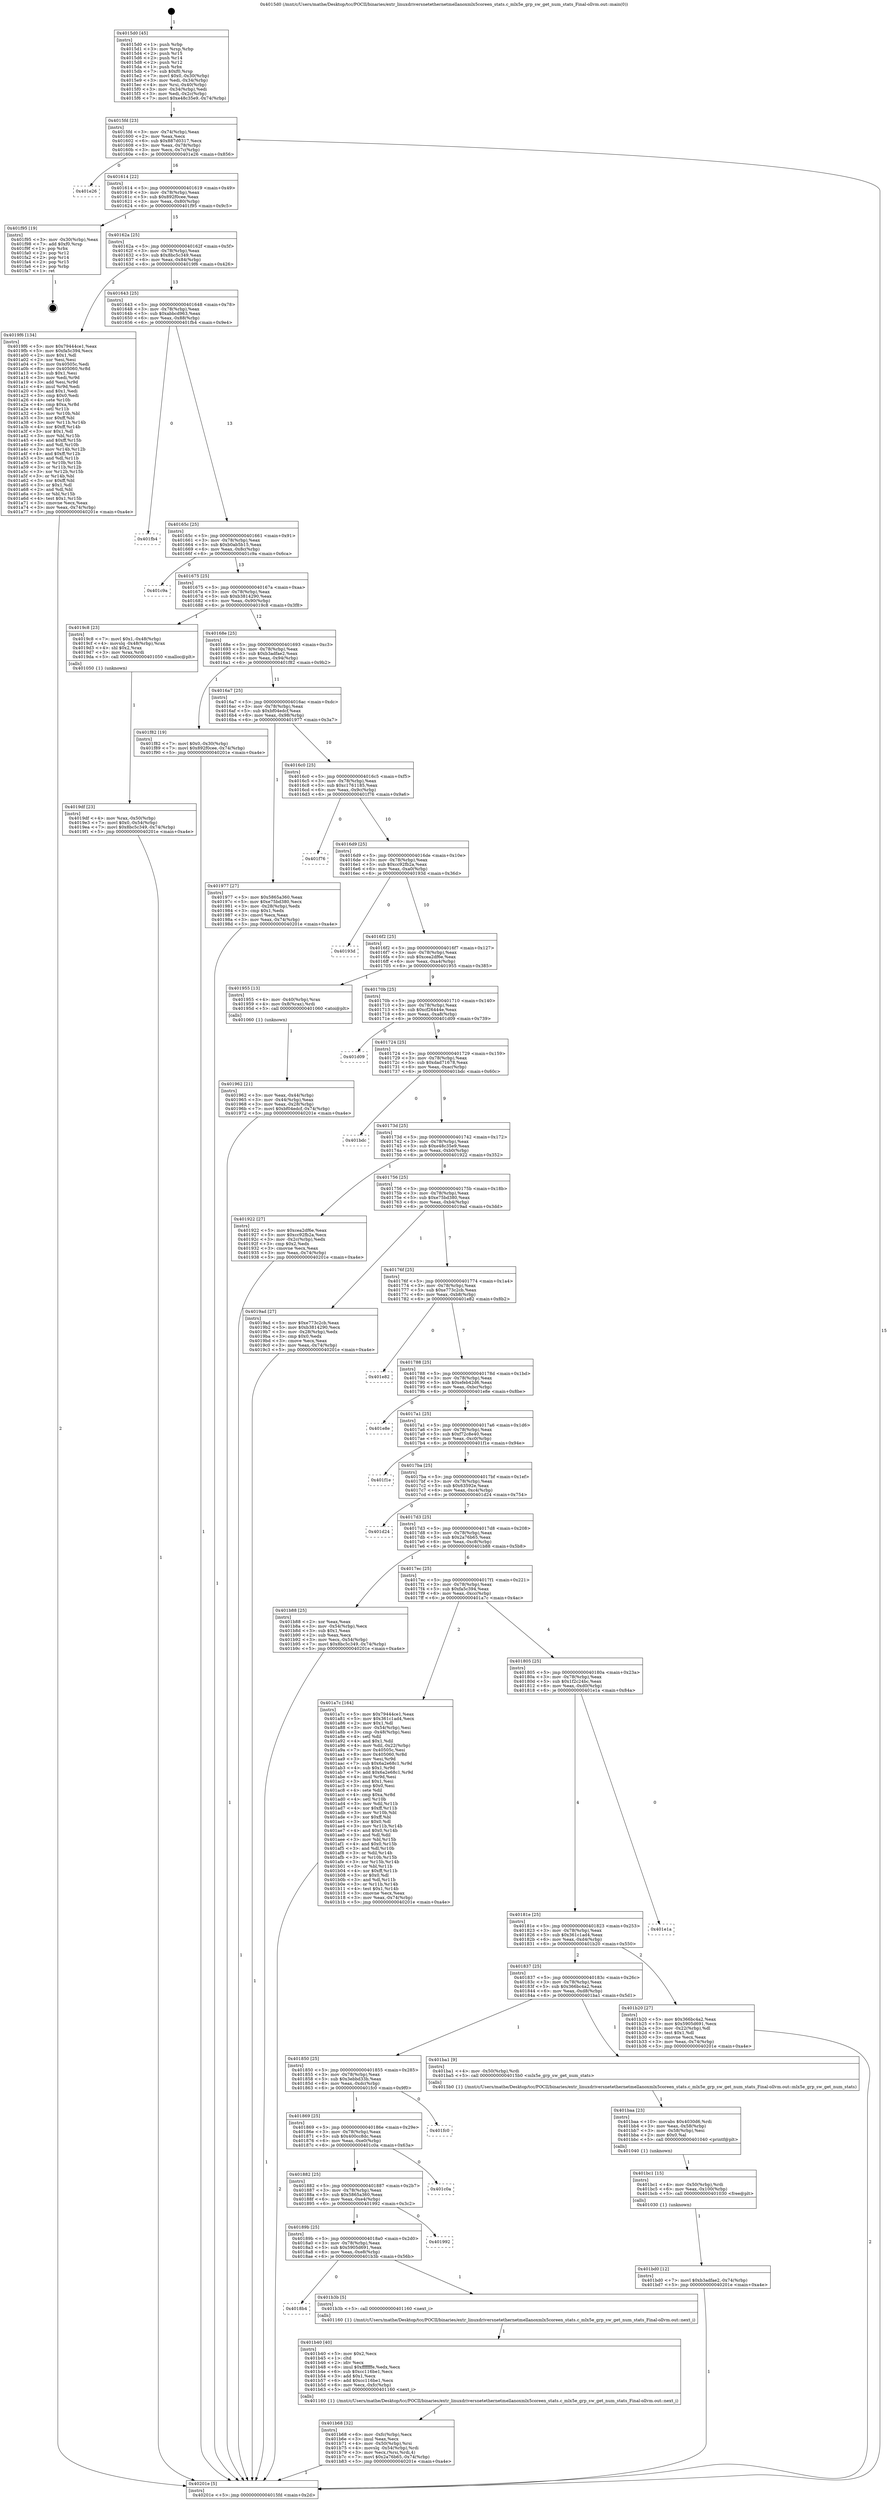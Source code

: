 digraph "0x4015d0" {
  label = "0x4015d0 (/mnt/c/Users/mathe/Desktop/tcc/POCII/binaries/extr_linuxdriversnetethernetmellanoxmlx5coreen_stats.c_mlx5e_grp_sw_get_num_stats_Final-ollvm.out::main(0))"
  labelloc = "t"
  node[shape=record]

  Entry [label="",width=0.3,height=0.3,shape=circle,fillcolor=black,style=filled]
  "0x4015fd" [label="{
     0x4015fd [23]\l
     | [instrs]\l
     &nbsp;&nbsp;0x4015fd \<+3\>: mov -0x74(%rbp),%eax\l
     &nbsp;&nbsp;0x401600 \<+2\>: mov %eax,%ecx\l
     &nbsp;&nbsp;0x401602 \<+6\>: sub $0x887d0317,%ecx\l
     &nbsp;&nbsp;0x401608 \<+3\>: mov %eax,-0x78(%rbp)\l
     &nbsp;&nbsp;0x40160b \<+3\>: mov %ecx,-0x7c(%rbp)\l
     &nbsp;&nbsp;0x40160e \<+6\>: je 0000000000401e26 \<main+0x856\>\l
  }"]
  "0x401e26" [label="{
     0x401e26\l
  }", style=dashed]
  "0x401614" [label="{
     0x401614 [22]\l
     | [instrs]\l
     &nbsp;&nbsp;0x401614 \<+5\>: jmp 0000000000401619 \<main+0x49\>\l
     &nbsp;&nbsp;0x401619 \<+3\>: mov -0x78(%rbp),%eax\l
     &nbsp;&nbsp;0x40161c \<+5\>: sub $0x892f0cee,%eax\l
     &nbsp;&nbsp;0x401621 \<+3\>: mov %eax,-0x80(%rbp)\l
     &nbsp;&nbsp;0x401624 \<+6\>: je 0000000000401f95 \<main+0x9c5\>\l
  }"]
  Exit [label="",width=0.3,height=0.3,shape=circle,fillcolor=black,style=filled,peripheries=2]
  "0x401f95" [label="{
     0x401f95 [19]\l
     | [instrs]\l
     &nbsp;&nbsp;0x401f95 \<+3\>: mov -0x30(%rbp),%eax\l
     &nbsp;&nbsp;0x401f98 \<+7\>: add $0xf0,%rsp\l
     &nbsp;&nbsp;0x401f9f \<+1\>: pop %rbx\l
     &nbsp;&nbsp;0x401fa0 \<+2\>: pop %r12\l
     &nbsp;&nbsp;0x401fa2 \<+2\>: pop %r14\l
     &nbsp;&nbsp;0x401fa4 \<+2\>: pop %r15\l
     &nbsp;&nbsp;0x401fa6 \<+1\>: pop %rbp\l
     &nbsp;&nbsp;0x401fa7 \<+1\>: ret\l
  }"]
  "0x40162a" [label="{
     0x40162a [25]\l
     | [instrs]\l
     &nbsp;&nbsp;0x40162a \<+5\>: jmp 000000000040162f \<main+0x5f\>\l
     &nbsp;&nbsp;0x40162f \<+3\>: mov -0x78(%rbp),%eax\l
     &nbsp;&nbsp;0x401632 \<+5\>: sub $0x8bc5c349,%eax\l
     &nbsp;&nbsp;0x401637 \<+6\>: mov %eax,-0x84(%rbp)\l
     &nbsp;&nbsp;0x40163d \<+6\>: je 00000000004019f6 \<main+0x426\>\l
  }"]
  "0x401bd0" [label="{
     0x401bd0 [12]\l
     | [instrs]\l
     &nbsp;&nbsp;0x401bd0 \<+7\>: movl $0xb3adfae2,-0x74(%rbp)\l
     &nbsp;&nbsp;0x401bd7 \<+5\>: jmp 000000000040201e \<main+0xa4e\>\l
  }"]
  "0x4019f6" [label="{
     0x4019f6 [134]\l
     | [instrs]\l
     &nbsp;&nbsp;0x4019f6 \<+5\>: mov $0x79444ce1,%eax\l
     &nbsp;&nbsp;0x4019fb \<+5\>: mov $0xfa5c394,%ecx\l
     &nbsp;&nbsp;0x401a00 \<+2\>: mov $0x1,%dl\l
     &nbsp;&nbsp;0x401a02 \<+2\>: xor %esi,%esi\l
     &nbsp;&nbsp;0x401a04 \<+7\>: mov 0x40505c,%edi\l
     &nbsp;&nbsp;0x401a0b \<+8\>: mov 0x405060,%r8d\l
     &nbsp;&nbsp;0x401a13 \<+3\>: sub $0x1,%esi\l
     &nbsp;&nbsp;0x401a16 \<+3\>: mov %edi,%r9d\l
     &nbsp;&nbsp;0x401a19 \<+3\>: add %esi,%r9d\l
     &nbsp;&nbsp;0x401a1c \<+4\>: imul %r9d,%edi\l
     &nbsp;&nbsp;0x401a20 \<+3\>: and $0x1,%edi\l
     &nbsp;&nbsp;0x401a23 \<+3\>: cmp $0x0,%edi\l
     &nbsp;&nbsp;0x401a26 \<+4\>: sete %r10b\l
     &nbsp;&nbsp;0x401a2a \<+4\>: cmp $0xa,%r8d\l
     &nbsp;&nbsp;0x401a2e \<+4\>: setl %r11b\l
     &nbsp;&nbsp;0x401a32 \<+3\>: mov %r10b,%bl\l
     &nbsp;&nbsp;0x401a35 \<+3\>: xor $0xff,%bl\l
     &nbsp;&nbsp;0x401a38 \<+3\>: mov %r11b,%r14b\l
     &nbsp;&nbsp;0x401a3b \<+4\>: xor $0xff,%r14b\l
     &nbsp;&nbsp;0x401a3f \<+3\>: xor $0x1,%dl\l
     &nbsp;&nbsp;0x401a42 \<+3\>: mov %bl,%r15b\l
     &nbsp;&nbsp;0x401a45 \<+4\>: and $0xff,%r15b\l
     &nbsp;&nbsp;0x401a49 \<+3\>: and %dl,%r10b\l
     &nbsp;&nbsp;0x401a4c \<+3\>: mov %r14b,%r12b\l
     &nbsp;&nbsp;0x401a4f \<+4\>: and $0xff,%r12b\l
     &nbsp;&nbsp;0x401a53 \<+3\>: and %dl,%r11b\l
     &nbsp;&nbsp;0x401a56 \<+3\>: or %r10b,%r15b\l
     &nbsp;&nbsp;0x401a59 \<+3\>: or %r11b,%r12b\l
     &nbsp;&nbsp;0x401a5c \<+3\>: xor %r12b,%r15b\l
     &nbsp;&nbsp;0x401a5f \<+3\>: or %r14b,%bl\l
     &nbsp;&nbsp;0x401a62 \<+3\>: xor $0xff,%bl\l
     &nbsp;&nbsp;0x401a65 \<+3\>: or $0x1,%dl\l
     &nbsp;&nbsp;0x401a68 \<+2\>: and %dl,%bl\l
     &nbsp;&nbsp;0x401a6a \<+3\>: or %bl,%r15b\l
     &nbsp;&nbsp;0x401a6d \<+4\>: test $0x1,%r15b\l
     &nbsp;&nbsp;0x401a71 \<+3\>: cmovne %ecx,%eax\l
     &nbsp;&nbsp;0x401a74 \<+3\>: mov %eax,-0x74(%rbp)\l
     &nbsp;&nbsp;0x401a77 \<+5\>: jmp 000000000040201e \<main+0xa4e\>\l
  }"]
  "0x401643" [label="{
     0x401643 [25]\l
     | [instrs]\l
     &nbsp;&nbsp;0x401643 \<+5\>: jmp 0000000000401648 \<main+0x78\>\l
     &nbsp;&nbsp;0x401648 \<+3\>: mov -0x78(%rbp),%eax\l
     &nbsp;&nbsp;0x40164b \<+5\>: sub $0xabbcd963,%eax\l
     &nbsp;&nbsp;0x401650 \<+6\>: mov %eax,-0x88(%rbp)\l
     &nbsp;&nbsp;0x401656 \<+6\>: je 0000000000401fb4 \<main+0x9e4\>\l
  }"]
  "0x401bc1" [label="{
     0x401bc1 [15]\l
     | [instrs]\l
     &nbsp;&nbsp;0x401bc1 \<+4\>: mov -0x50(%rbp),%rdi\l
     &nbsp;&nbsp;0x401bc5 \<+6\>: mov %eax,-0x100(%rbp)\l
     &nbsp;&nbsp;0x401bcb \<+5\>: call 0000000000401030 \<free@plt\>\l
     | [calls]\l
     &nbsp;&nbsp;0x401030 \{1\} (unknown)\l
  }"]
  "0x401fb4" [label="{
     0x401fb4\l
  }", style=dashed]
  "0x40165c" [label="{
     0x40165c [25]\l
     | [instrs]\l
     &nbsp;&nbsp;0x40165c \<+5\>: jmp 0000000000401661 \<main+0x91\>\l
     &nbsp;&nbsp;0x401661 \<+3\>: mov -0x78(%rbp),%eax\l
     &nbsp;&nbsp;0x401664 \<+5\>: sub $0xb0ab5b15,%eax\l
     &nbsp;&nbsp;0x401669 \<+6\>: mov %eax,-0x8c(%rbp)\l
     &nbsp;&nbsp;0x40166f \<+6\>: je 0000000000401c9a \<main+0x6ca\>\l
  }"]
  "0x401baa" [label="{
     0x401baa [23]\l
     | [instrs]\l
     &nbsp;&nbsp;0x401baa \<+10\>: movabs $0x4030d6,%rdi\l
     &nbsp;&nbsp;0x401bb4 \<+3\>: mov %eax,-0x58(%rbp)\l
     &nbsp;&nbsp;0x401bb7 \<+3\>: mov -0x58(%rbp),%esi\l
     &nbsp;&nbsp;0x401bba \<+2\>: mov $0x0,%al\l
     &nbsp;&nbsp;0x401bbc \<+5\>: call 0000000000401040 \<printf@plt\>\l
     | [calls]\l
     &nbsp;&nbsp;0x401040 \{1\} (unknown)\l
  }"]
  "0x401c9a" [label="{
     0x401c9a\l
  }", style=dashed]
  "0x401675" [label="{
     0x401675 [25]\l
     | [instrs]\l
     &nbsp;&nbsp;0x401675 \<+5\>: jmp 000000000040167a \<main+0xaa\>\l
     &nbsp;&nbsp;0x40167a \<+3\>: mov -0x78(%rbp),%eax\l
     &nbsp;&nbsp;0x40167d \<+5\>: sub $0xb3814290,%eax\l
     &nbsp;&nbsp;0x401682 \<+6\>: mov %eax,-0x90(%rbp)\l
     &nbsp;&nbsp;0x401688 \<+6\>: je 00000000004019c8 \<main+0x3f8\>\l
  }"]
  "0x401b68" [label="{
     0x401b68 [32]\l
     | [instrs]\l
     &nbsp;&nbsp;0x401b68 \<+6\>: mov -0xfc(%rbp),%ecx\l
     &nbsp;&nbsp;0x401b6e \<+3\>: imul %eax,%ecx\l
     &nbsp;&nbsp;0x401b71 \<+4\>: mov -0x50(%rbp),%rsi\l
     &nbsp;&nbsp;0x401b75 \<+4\>: movslq -0x54(%rbp),%rdi\l
     &nbsp;&nbsp;0x401b79 \<+3\>: mov %ecx,(%rsi,%rdi,4)\l
     &nbsp;&nbsp;0x401b7c \<+7\>: movl $0x2a76b65,-0x74(%rbp)\l
     &nbsp;&nbsp;0x401b83 \<+5\>: jmp 000000000040201e \<main+0xa4e\>\l
  }"]
  "0x4019c8" [label="{
     0x4019c8 [23]\l
     | [instrs]\l
     &nbsp;&nbsp;0x4019c8 \<+7\>: movl $0x1,-0x48(%rbp)\l
     &nbsp;&nbsp;0x4019cf \<+4\>: movslq -0x48(%rbp),%rax\l
     &nbsp;&nbsp;0x4019d3 \<+4\>: shl $0x2,%rax\l
     &nbsp;&nbsp;0x4019d7 \<+3\>: mov %rax,%rdi\l
     &nbsp;&nbsp;0x4019da \<+5\>: call 0000000000401050 \<malloc@plt\>\l
     | [calls]\l
     &nbsp;&nbsp;0x401050 \{1\} (unknown)\l
  }"]
  "0x40168e" [label="{
     0x40168e [25]\l
     | [instrs]\l
     &nbsp;&nbsp;0x40168e \<+5\>: jmp 0000000000401693 \<main+0xc3\>\l
     &nbsp;&nbsp;0x401693 \<+3\>: mov -0x78(%rbp),%eax\l
     &nbsp;&nbsp;0x401696 \<+5\>: sub $0xb3adfae2,%eax\l
     &nbsp;&nbsp;0x40169b \<+6\>: mov %eax,-0x94(%rbp)\l
     &nbsp;&nbsp;0x4016a1 \<+6\>: je 0000000000401f82 \<main+0x9b2\>\l
  }"]
  "0x401b40" [label="{
     0x401b40 [40]\l
     | [instrs]\l
     &nbsp;&nbsp;0x401b40 \<+5\>: mov $0x2,%ecx\l
     &nbsp;&nbsp;0x401b45 \<+1\>: cltd\l
     &nbsp;&nbsp;0x401b46 \<+2\>: idiv %ecx\l
     &nbsp;&nbsp;0x401b48 \<+6\>: imul $0xfffffffe,%edx,%ecx\l
     &nbsp;&nbsp;0x401b4e \<+6\>: sub $0xcc116be1,%ecx\l
     &nbsp;&nbsp;0x401b54 \<+3\>: add $0x1,%ecx\l
     &nbsp;&nbsp;0x401b57 \<+6\>: add $0xcc116be1,%ecx\l
     &nbsp;&nbsp;0x401b5d \<+6\>: mov %ecx,-0xfc(%rbp)\l
     &nbsp;&nbsp;0x401b63 \<+5\>: call 0000000000401160 \<next_i\>\l
     | [calls]\l
     &nbsp;&nbsp;0x401160 \{1\} (/mnt/c/Users/mathe/Desktop/tcc/POCII/binaries/extr_linuxdriversnetethernetmellanoxmlx5coreen_stats.c_mlx5e_grp_sw_get_num_stats_Final-ollvm.out::next_i)\l
  }"]
  "0x401f82" [label="{
     0x401f82 [19]\l
     | [instrs]\l
     &nbsp;&nbsp;0x401f82 \<+7\>: movl $0x0,-0x30(%rbp)\l
     &nbsp;&nbsp;0x401f89 \<+7\>: movl $0x892f0cee,-0x74(%rbp)\l
     &nbsp;&nbsp;0x401f90 \<+5\>: jmp 000000000040201e \<main+0xa4e\>\l
  }"]
  "0x4016a7" [label="{
     0x4016a7 [25]\l
     | [instrs]\l
     &nbsp;&nbsp;0x4016a7 \<+5\>: jmp 00000000004016ac \<main+0xdc\>\l
     &nbsp;&nbsp;0x4016ac \<+3\>: mov -0x78(%rbp),%eax\l
     &nbsp;&nbsp;0x4016af \<+5\>: sub $0xbf04edcf,%eax\l
     &nbsp;&nbsp;0x4016b4 \<+6\>: mov %eax,-0x98(%rbp)\l
     &nbsp;&nbsp;0x4016ba \<+6\>: je 0000000000401977 \<main+0x3a7\>\l
  }"]
  "0x4018b4" [label="{
     0x4018b4\l
  }", style=dashed]
  "0x401977" [label="{
     0x401977 [27]\l
     | [instrs]\l
     &nbsp;&nbsp;0x401977 \<+5\>: mov $0x5865a360,%eax\l
     &nbsp;&nbsp;0x40197c \<+5\>: mov $0xe75bd380,%ecx\l
     &nbsp;&nbsp;0x401981 \<+3\>: mov -0x28(%rbp),%edx\l
     &nbsp;&nbsp;0x401984 \<+3\>: cmp $0x1,%edx\l
     &nbsp;&nbsp;0x401987 \<+3\>: cmovl %ecx,%eax\l
     &nbsp;&nbsp;0x40198a \<+3\>: mov %eax,-0x74(%rbp)\l
     &nbsp;&nbsp;0x40198d \<+5\>: jmp 000000000040201e \<main+0xa4e\>\l
  }"]
  "0x4016c0" [label="{
     0x4016c0 [25]\l
     | [instrs]\l
     &nbsp;&nbsp;0x4016c0 \<+5\>: jmp 00000000004016c5 \<main+0xf5\>\l
     &nbsp;&nbsp;0x4016c5 \<+3\>: mov -0x78(%rbp),%eax\l
     &nbsp;&nbsp;0x4016c8 \<+5\>: sub $0xc1761185,%eax\l
     &nbsp;&nbsp;0x4016cd \<+6\>: mov %eax,-0x9c(%rbp)\l
     &nbsp;&nbsp;0x4016d3 \<+6\>: je 0000000000401f76 \<main+0x9a6\>\l
  }"]
  "0x401b3b" [label="{
     0x401b3b [5]\l
     | [instrs]\l
     &nbsp;&nbsp;0x401b3b \<+5\>: call 0000000000401160 \<next_i\>\l
     | [calls]\l
     &nbsp;&nbsp;0x401160 \{1\} (/mnt/c/Users/mathe/Desktop/tcc/POCII/binaries/extr_linuxdriversnetethernetmellanoxmlx5coreen_stats.c_mlx5e_grp_sw_get_num_stats_Final-ollvm.out::next_i)\l
  }"]
  "0x401f76" [label="{
     0x401f76\l
  }", style=dashed]
  "0x4016d9" [label="{
     0x4016d9 [25]\l
     | [instrs]\l
     &nbsp;&nbsp;0x4016d9 \<+5\>: jmp 00000000004016de \<main+0x10e\>\l
     &nbsp;&nbsp;0x4016de \<+3\>: mov -0x78(%rbp),%eax\l
     &nbsp;&nbsp;0x4016e1 \<+5\>: sub $0xcc92fb2a,%eax\l
     &nbsp;&nbsp;0x4016e6 \<+6\>: mov %eax,-0xa0(%rbp)\l
     &nbsp;&nbsp;0x4016ec \<+6\>: je 000000000040193d \<main+0x36d\>\l
  }"]
  "0x40189b" [label="{
     0x40189b [25]\l
     | [instrs]\l
     &nbsp;&nbsp;0x40189b \<+5\>: jmp 00000000004018a0 \<main+0x2d0\>\l
     &nbsp;&nbsp;0x4018a0 \<+3\>: mov -0x78(%rbp),%eax\l
     &nbsp;&nbsp;0x4018a3 \<+5\>: sub $0x5905d691,%eax\l
     &nbsp;&nbsp;0x4018a8 \<+6\>: mov %eax,-0xe8(%rbp)\l
     &nbsp;&nbsp;0x4018ae \<+6\>: je 0000000000401b3b \<main+0x56b\>\l
  }"]
  "0x40193d" [label="{
     0x40193d\l
  }", style=dashed]
  "0x4016f2" [label="{
     0x4016f2 [25]\l
     | [instrs]\l
     &nbsp;&nbsp;0x4016f2 \<+5\>: jmp 00000000004016f7 \<main+0x127\>\l
     &nbsp;&nbsp;0x4016f7 \<+3\>: mov -0x78(%rbp),%eax\l
     &nbsp;&nbsp;0x4016fa \<+5\>: sub $0xcea2df6e,%eax\l
     &nbsp;&nbsp;0x4016ff \<+6\>: mov %eax,-0xa4(%rbp)\l
     &nbsp;&nbsp;0x401705 \<+6\>: je 0000000000401955 \<main+0x385\>\l
  }"]
  "0x401992" [label="{
     0x401992\l
  }", style=dashed]
  "0x401955" [label="{
     0x401955 [13]\l
     | [instrs]\l
     &nbsp;&nbsp;0x401955 \<+4\>: mov -0x40(%rbp),%rax\l
     &nbsp;&nbsp;0x401959 \<+4\>: mov 0x8(%rax),%rdi\l
     &nbsp;&nbsp;0x40195d \<+5\>: call 0000000000401060 \<atoi@plt\>\l
     | [calls]\l
     &nbsp;&nbsp;0x401060 \{1\} (unknown)\l
  }"]
  "0x40170b" [label="{
     0x40170b [25]\l
     | [instrs]\l
     &nbsp;&nbsp;0x40170b \<+5\>: jmp 0000000000401710 \<main+0x140\>\l
     &nbsp;&nbsp;0x401710 \<+3\>: mov -0x78(%rbp),%eax\l
     &nbsp;&nbsp;0x401713 \<+5\>: sub $0xcf26444e,%eax\l
     &nbsp;&nbsp;0x401718 \<+6\>: mov %eax,-0xa8(%rbp)\l
     &nbsp;&nbsp;0x40171e \<+6\>: je 0000000000401d09 \<main+0x739\>\l
  }"]
  "0x401882" [label="{
     0x401882 [25]\l
     | [instrs]\l
     &nbsp;&nbsp;0x401882 \<+5\>: jmp 0000000000401887 \<main+0x2b7\>\l
     &nbsp;&nbsp;0x401887 \<+3\>: mov -0x78(%rbp),%eax\l
     &nbsp;&nbsp;0x40188a \<+5\>: sub $0x5865a360,%eax\l
     &nbsp;&nbsp;0x40188f \<+6\>: mov %eax,-0xe4(%rbp)\l
     &nbsp;&nbsp;0x401895 \<+6\>: je 0000000000401992 \<main+0x3c2\>\l
  }"]
  "0x401d09" [label="{
     0x401d09\l
  }", style=dashed]
  "0x401724" [label="{
     0x401724 [25]\l
     | [instrs]\l
     &nbsp;&nbsp;0x401724 \<+5\>: jmp 0000000000401729 \<main+0x159\>\l
     &nbsp;&nbsp;0x401729 \<+3\>: mov -0x78(%rbp),%eax\l
     &nbsp;&nbsp;0x40172c \<+5\>: sub $0xdad71678,%eax\l
     &nbsp;&nbsp;0x401731 \<+6\>: mov %eax,-0xac(%rbp)\l
     &nbsp;&nbsp;0x401737 \<+6\>: je 0000000000401bdc \<main+0x60c\>\l
  }"]
  "0x401c0a" [label="{
     0x401c0a\l
  }", style=dashed]
  "0x401bdc" [label="{
     0x401bdc\l
  }", style=dashed]
  "0x40173d" [label="{
     0x40173d [25]\l
     | [instrs]\l
     &nbsp;&nbsp;0x40173d \<+5\>: jmp 0000000000401742 \<main+0x172\>\l
     &nbsp;&nbsp;0x401742 \<+3\>: mov -0x78(%rbp),%eax\l
     &nbsp;&nbsp;0x401745 \<+5\>: sub $0xe48c35e9,%eax\l
     &nbsp;&nbsp;0x40174a \<+6\>: mov %eax,-0xb0(%rbp)\l
     &nbsp;&nbsp;0x401750 \<+6\>: je 0000000000401922 \<main+0x352\>\l
  }"]
  "0x401869" [label="{
     0x401869 [25]\l
     | [instrs]\l
     &nbsp;&nbsp;0x401869 \<+5\>: jmp 000000000040186e \<main+0x29e\>\l
     &nbsp;&nbsp;0x40186e \<+3\>: mov -0x78(%rbp),%eax\l
     &nbsp;&nbsp;0x401871 \<+5\>: sub $0x400cc8dc,%eax\l
     &nbsp;&nbsp;0x401876 \<+6\>: mov %eax,-0xe0(%rbp)\l
     &nbsp;&nbsp;0x40187c \<+6\>: je 0000000000401c0a \<main+0x63a\>\l
  }"]
  "0x401922" [label="{
     0x401922 [27]\l
     | [instrs]\l
     &nbsp;&nbsp;0x401922 \<+5\>: mov $0xcea2df6e,%eax\l
     &nbsp;&nbsp;0x401927 \<+5\>: mov $0xcc92fb2a,%ecx\l
     &nbsp;&nbsp;0x40192c \<+3\>: mov -0x2c(%rbp),%edx\l
     &nbsp;&nbsp;0x40192f \<+3\>: cmp $0x2,%edx\l
     &nbsp;&nbsp;0x401932 \<+3\>: cmovne %ecx,%eax\l
     &nbsp;&nbsp;0x401935 \<+3\>: mov %eax,-0x74(%rbp)\l
     &nbsp;&nbsp;0x401938 \<+5\>: jmp 000000000040201e \<main+0xa4e\>\l
  }"]
  "0x401756" [label="{
     0x401756 [25]\l
     | [instrs]\l
     &nbsp;&nbsp;0x401756 \<+5\>: jmp 000000000040175b \<main+0x18b\>\l
     &nbsp;&nbsp;0x40175b \<+3\>: mov -0x78(%rbp),%eax\l
     &nbsp;&nbsp;0x40175e \<+5\>: sub $0xe75bd380,%eax\l
     &nbsp;&nbsp;0x401763 \<+6\>: mov %eax,-0xb4(%rbp)\l
     &nbsp;&nbsp;0x401769 \<+6\>: je 00000000004019ad \<main+0x3dd\>\l
  }"]
  "0x40201e" [label="{
     0x40201e [5]\l
     | [instrs]\l
     &nbsp;&nbsp;0x40201e \<+5\>: jmp 00000000004015fd \<main+0x2d\>\l
  }"]
  "0x4015d0" [label="{
     0x4015d0 [45]\l
     | [instrs]\l
     &nbsp;&nbsp;0x4015d0 \<+1\>: push %rbp\l
     &nbsp;&nbsp;0x4015d1 \<+3\>: mov %rsp,%rbp\l
     &nbsp;&nbsp;0x4015d4 \<+2\>: push %r15\l
     &nbsp;&nbsp;0x4015d6 \<+2\>: push %r14\l
     &nbsp;&nbsp;0x4015d8 \<+2\>: push %r12\l
     &nbsp;&nbsp;0x4015da \<+1\>: push %rbx\l
     &nbsp;&nbsp;0x4015db \<+7\>: sub $0xf0,%rsp\l
     &nbsp;&nbsp;0x4015e2 \<+7\>: movl $0x0,-0x30(%rbp)\l
     &nbsp;&nbsp;0x4015e9 \<+3\>: mov %edi,-0x34(%rbp)\l
     &nbsp;&nbsp;0x4015ec \<+4\>: mov %rsi,-0x40(%rbp)\l
     &nbsp;&nbsp;0x4015f0 \<+3\>: mov -0x34(%rbp),%edi\l
     &nbsp;&nbsp;0x4015f3 \<+3\>: mov %edi,-0x2c(%rbp)\l
     &nbsp;&nbsp;0x4015f6 \<+7\>: movl $0xe48c35e9,-0x74(%rbp)\l
  }"]
  "0x401962" [label="{
     0x401962 [21]\l
     | [instrs]\l
     &nbsp;&nbsp;0x401962 \<+3\>: mov %eax,-0x44(%rbp)\l
     &nbsp;&nbsp;0x401965 \<+3\>: mov -0x44(%rbp),%eax\l
     &nbsp;&nbsp;0x401968 \<+3\>: mov %eax,-0x28(%rbp)\l
     &nbsp;&nbsp;0x40196b \<+7\>: movl $0xbf04edcf,-0x74(%rbp)\l
     &nbsp;&nbsp;0x401972 \<+5\>: jmp 000000000040201e \<main+0xa4e\>\l
  }"]
  "0x401fc0" [label="{
     0x401fc0\l
  }", style=dashed]
  "0x4019ad" [label="{
     0x4019ad [27]\l
     | [instrs]\l
     &nbsp;&nbsp;0x4019ad \<+5\>: mov $0xe773c2cb,%eax\l
     &nbsp;&nbsp;0x4019b2 \<+5\>: mov $0xb3814290,%ecx\l
     &nbsp;&nbsp;0x4019b7 \<+3\>: mov -0x28(%rbp),%edx\l
     &nbsp;&nbsp;0x4019ba \<+3\>: cmp $0x0,%edx\l
     &nbsp;&nbsp;0x4019bd \<+3\>: cmove %ecx,%eax\l
     &nbsp;&nbsp;0x4019c0 \<+3\>: mov %eax,-0x74(%rbp)\l
     &nbsp;&nbsp;0x4019c3 \<+5\>: jmp 000000000040201e \<main+0xa4e\>\l
  }"]
  "0x40176f" [label="{
     0x40176f [25]\l
     | [instrs]\l
     &nbsp;&nbsp;0x40176f \<+5\>: jmp 0000000000401774 \<main+0x1a4\>\l
     &nbsp;&nbsp;0x401774 \<+3\>: mov -0x78(%rbp),%eax\l
     &nbsp;&nbsp;0x401777 \<+5\>: sub $0xe773c2cb,%eax\l
     &nbsp;&nbsp;0x40177c \<+6\>: mov %eax,-0xb8(%rbp)\l
     &nbsp;&nbsp;0x401782 \<+6\>: je 0000000000401e82 \<main+0x8b2\>\l
  }"]
  "0x4019df" [label="{
     0x4019df [23]\l
     | [instrs]\l
     &nbsp;&nbsp;0x4019df \<+4\>: mov %rax,-0x50(%rbp)\l
     &nbsp;&nbsp;0x4019e3 \<+7\>: movl $0x0,-0x54(%rbp)\l
     &nbsp;&nbsp;0x4019ea \<+7\>: movl $0x8bc5c349,-0x74(%rbp)\l
     &nbsp;&nbsp;0x4019f1 \<+5\>: jmp 000000000040201e \<main+0xa4e\>\l
  }"]
  "0x401850" [label="{
     0x401850 [25]\l
     | [instrs]\l
     &nbsp;&nbsp;0x401850 \<+5\>: jmp 0000000000401855 \<main+0x285\>\l
     &nbsp;&nbsp;0x401855 \<+3\>: mov -0x78(%rbp),%eax\l
     &nbsp;&nbsp;0x401858 \<+5\>: sub $0x3ebbd33b,%eax\l
     &nbsp;&nbsp;0x40185d \<+6\>: mov %eax,-0xdc(%rbp)\l
     &nbsp;&nbsp;0x401863 \<+6\>: je 0000000000401fc0 \<main+0x9f0\>\l
  }"]
  "0x401e82" [label="{
     0x401e82\l
  }", style=dashed]
  "0x401788" [label="{
     0x401788 [25]\l
     | [instrs]\l
     &nbsp;&nbsp;0x401788 \<+5\>: jmp 000000000040178d \<main+0x1bd\>\l
     &nbsp;&nbsp;0x40178d \<+3\>: mov -0x78(%rbp),%eax\l
     &nbsp;&nbsp;0x401790 \<+5\>: sub $0xefeb42d6,%eax\l
     &nbsp;&nbsp;0x401795 \<+6\>: mov %eax,-0xbc(%rbp)\l
     &nbsp;&nbsp;0x40179b \<+6\>: je 0000000000401e8e \<main+0x8be\>\l
  }"]
  "0x401ba1" [label="{
     0x401ba1 [9]\l
     | [instrs]\l
     &nbsp;&nbsp;0x401ba1 \<+4\>: mov -0x50(%rbp),%rdi\l
     &nbsp;&nbsp;0x401ba5 \<+5\>: call 00000000004015b0 \<mlx5e_grp_sw_get_num_stats\>\l
     | [calls]\l
     &nbsp;&nbsp;0x4015b0 \{1\} (/mnt/c/Users/mathe/Desktop/tcc/POCII/binaries/extr_linuxdriversnetethernetmellanoxmlx5coreen_stats.c_mlx5e_grp_sw_get_num_stats_Final-ollvm.out::mlx5e_grp_sw_get_num_stats)\l
  }"]
  "0x401e8e" [label="{
     0x401e8e\l
  }", style=dashed]
  "0x4017a1" [label="{
     0x4017a1 [25]\l
     | [instrs]\l
     &nbsp;&nbsp;0x4017a1 \<+5\>: jmp 00000000004017a6 \<main+0x1d6\>\l
     &nbsp;&nbsp;0x4017a6 \<+3\>: mov -0x78(%rbp),%eax\l
     &nbsp;&nbsp;0x4017a9 \<+5\>: sub $0xf72c8e40,%eax\l
     &nbsp;&nbsp;0x4017ae \<+6\>: mov %eax,-0xc0(%rbp)\l
     &nbsp;&nbsp;0x4017b4 \<+6\>: je 0000000000401f1e \<main+0x94e\>\l
  }"]
  "0x401837" [label="{
     0x401837 [25]\l
     | [instrs]\l
     &nbsp;&nbsp;0x401837 \<+5\>: jmp 000000000040183c \<main+0x26c\>\l
     &nbsp;&nbsp;0x40183c \<+3\>: mov -0x78(%rbp),%eax\l
     &nbsp;&nbsp;0x40183f \<+5\>: sub $0x366bc4a2,%eax\l
     &nbsp;&nbsp;0x401844 \<+6\>: mov %eax,-0xd8(%rbp)\l
     &nbsp;&nbsp;0x40184a \<+6\>: je 0000000000401ba1 \<main+0x5d1\>\l
  }"]
  "0x401f1e" [label="{
     0x401f1e\l
  }", style=dashed]
  "0x4017ba" [label="{
     0x4017ba [25]\l
     | [instrs]\l
     &nbsp;&nbsp;0x4017ba \<+5\>: jmp 00000000004017bf \<main+0x1ef\>\l
     &nbsp;&nbsp;0x4017bf \<+3\>: mov -0x78(%rbp),%eax\l
     &nbsp;&nbsp;0x4017c2 \<+5\>: sub $0x63592e,%eax\l
     &nbsp;&nbsp;0x4017c7 \<+6\>: mov %eax,-0xc4(%rbp)\l
     &nbsp;&nbsp;0x4017cd \<+6\>: je 0000000000401d24 \<main+0x754\>\l
  }"]
  "0x401b20" [label="{
     0x401b20 [27]\l
     | [instrs]\l
     &nbsp;&nbsp;0x401b20 \<+5\>: mov $0x366bc4a2,%eax\l
     &nbsp;&nbsp;0x401b25 \<+5\>: mov $0x5905d691,%ecx\l
     &nbsp;&nbsp;0x401b2a \<+3\>: mov -0x22(%rbp),%dl\l
     &nbsp;&nbsp;0x401b2d \<+3\>: test $0x1,%dl\l
     &nbsp;&nbsp;0x401b30 \<+3\>: cmovne %ecx,%eax\l
     &nbsp;&nbsp;0x401b33 \<+3\>: mov %eax,-0x74(%rbp)\l
     &nbsp;&nbsp;0x401b36 \<+5\>: jmp 000000000040201e \<main+0xa4e\>\l
  }"]
  "0x401d24" [label="{
     0x401d24\l
  }", style=dashed]
  "0x4017d3" [label="{
     0x4017d3 [25]\l
     | [instrs]\l
     &nbsp;&nbsp;0x4017d3 \<+5\>: jmp 00000000004017d8 \<main+0x208\>\l
     &nbsp;&nbsp;0x4017d8 \<+3\>: mov -0x78(%rbp),%eax\l
     &nbsp;&nbsp;0x4017db \<+5\>: sub $0x2a76b65,%eax\l
     &nbsp;&nbsp;0x4017e0 \<+6\>: mov %eax,-0xc8(%rbp)\l
     &nbsp;&nbsp;0x4017e6 \<+6\>: je 0000000000401b88 \<main+0x5b8\>\l
  }"]
  "0x40181e" [label="{
     0x40181e [25]\l
     | [instrs]\l
     &nbsp;&nbsp;0x40181e \<+5\>: jmp 0000000000401823 \<main+0x253\>\l
     &nbsp;&nbsp;0x401823 \<+3\>: mov -0x78(%rbp),%eax\l
     &nbsp;&nbsp;0x401826 \<+5\>: sub $0x361c1ad4,%eax\l
     &nbsp;&nbsp;0x40182b \<+6\>: mov %eax,-0xd4(%rbp)\l
     &nbsp;&nbsp;0x401831 \<+6\>: je 0000000000401b20 \<main+0x550\>\l
  }"]
  "0x401b88" [label="{
     0x401b88 [25]\l
     | [instrs]\l
     &nbsp;&nbsp;0x401b88 \<+2\>: xor %eax,%eax\l
     &nbsp;&nbsp;0x401b8a \<+3\>: mov -0x54(%rbp),%ecx\l
     &nbsp;&nbsp;0x401b8d \<+3\>: sub $0x1,%eax\l
     &nbsp;&nbsp;0x401b90 \<+2\>: sub %eax,%ecx\l
     &nbsp;&nbsp;0x401b92 \<+3\>: mov %ecx,-0x54(%rbp)\l
     &nbsp;&nbsp;0x401b95 \<+7\>: movl $0x8bc5c349,-0x74(%rbp)\l
     &nbsp;&nbsp;0x401b9c \<+5\>: jmp 000000000040201e \<main+0xa4e\>\l
  }"]
  "0x4017ec" [label="{
     0x4017ec [25]\l
     | [instrs]\l
     &nbsp;&nbsp;0x4017ec \<+5\>: jmp 00000000004017f1 \<main+0x221\>\l
     &nbsp;&nbsp;0x4017f1 \<+3\>: mov -0x78(%rbp),%eax\l
     &nbsp;&nbsp;0x4017f4 \<+5\>: sub $0xfa5c394,%eax\l
     &nbsp;&nbsp;0x4017f9 \<+6\>: mov %eax,-0xcc(%rbp)\l
     &nbsp;&nbsp;0x4017ff \<+6\>: je 0000000000401a7c \<main+0x4ac\>\l
  }"]
  "0x401e1a" [label="{
     0x401e1a\l
  }", style=dashed]
  "0x401a7c" [label="{
     0x401a7c [164]\l
     | [instrs]\l
     &nbsp;&nbsp;0x401a7c \<+5\>: mov $0x79444ce1,%eax\l
     &nbsp;&nbsp;0x401a81 \<+5\>: mov $0x361c1ad4,%ecx\l
     &nbsp;&nbsp;0x401a86 \<+2\>: mov $0x1,%dl\l
     &nbsp;&nbsp;0x401a88 \<+3\>: mov -0x54(%rbp),%esi\l
     &nbsp;&nbsp;0x401a8b \<+3\>: cmp -0x48(%rbp),%esi\l
     &nbsp;&nbsp;0x401a8e \<+4\>: setl %dil\l
     &nbsp;&nbsp;0x401a92 \<+4\>: and $0x1,%dil\l
     &nbsp;&nbsp;0x401a96 \<+4\>: mov %dil,-0x22(%rbp)\l
     &nbsp;&nbsp;0x401a9a \<+7\>: mov 0x40505c,%esi\l
     &nbsp;&nbsp;0x401aa1 \<+8\>: mov 0x405060,%r8d\l
     &nbsp;&nbsp;0x401aa9 \<+3\>: mov %esi,%r9d\l
     &nbsp;&nbsp;0x401aac \<+7\>: sub $0x6a2e68c1,%r9d\l
     &nbsp;&nbsp;0x401ab3 \<+4\>: sub $0x1,%r9d\l
     &nbsp;&nbsp;0x401ab7 \<+7\>: add $0x6a2e68c1,%r9d\l
     &nbsp;&nbsp;0x401abe \<+4\>: imul %r9d,%esi\l
     &nbsp;&nbsp;0x401ac2 \<+3\>: and $0x1,%esi\l
     &nbsp;&nbsp;0x401ac5 \<+3\>: cmp $0x0,%esi\l
     &nbsp;&nbsp;0x401ac8 \<+4\>: sete %dil\l
     &nbsp;&nbsp;0x401acc \<+4\>: cmp $0xa,%r8d\l
     &nbsp;&nbsp;0x401ad0 \<+4\>: setl %r10b\l
     &nbsp;&nbsp;0x401ad4 \<+3\>: mov %dil,%r11b\l
     &nbsp;&nbsp;0x401ad7 \<+4\>: xor $0xff,%r11b\l
     &nbsp;&nbsp;0x401adb \<+3\>: mov %r10b,%bl\l
     &nbsp;&nbsp;0x401ade \<+3\>: xor $0xff,%bl\l
     &nbsp;&nbsp;0x401ae1 \<+3\>: xor $0x0,%dl\l
     &nbsp;&nbsp;0x401ae4 \<+3\>: mov %r11b,%r14b\l
     &nbsp;&nbsp;0x401ae7 \<+4\>: and $0x0,%r14b\l
     &nbsp;&nbsp;0x401aeb \<+3\>: and %dl,%dil\l
     &nbsp;&nbsp;0x401aee \<+3\>: mov %bl,%r15b\l
     &nbsp;&nbsp;0x401af1 \<+4\>: and $0x0,%r15b\l
     &nbsp;&nbsp;0x401af5 \<+3\>: and %dl,%r10b\l
     &nbsp;&nbsp;0x401af8 \<+3\>: or %dil,%r14b\l
     &nbsp;&nbsp;0x401afb \<+3\>: or %r10b,%r15b\l
     &nbsp;&nbsp;0x401afe \<+3\>: xor %r15b,%r14b\l
     &nbsp;&nbsp;0x401b01 \<+3\>: or %bl,%r11b\l
     &nbsp;&nbsp;0x401b04 \<+4\>: xor $0xff,%r11b\l
     &nbsp;&nbsp;0x401b08 \<+3\>: or $0x0,%dl\l
     &nbsp;&nbsp;0x401b0b \<+3\>: and %dl,%r11b\l
     &nbsp;&nbsp;0x401b0e \<+3\>: or %r11b,%r14b\l
     &nbsp;&nbsp;0x401b11 \<+4\>: test $0x1,%r14b\l
     &nbsp;&nbsp;0x401b15 \<+3\>: cmovne %ecx,%eax\l
     &nbsp;&nbsp;0x401b18 \<+3\>: mov %eax,-0x74(%rbp)\l
     &nbsp;&nbsp;0x401b1b \<+5\>: jmp 000000000040201e \<main+0xa4e\>\l
  }"]
  "0x401805" [label="{
     0x401805 [25]\l
     | [instrs]\l
     &nbsp;&nbsp;0x401805 \<+5\>: jmp 000000000040180a \<main+0x23a\>\l
     &nbsp;&nbsp;0x40180a \<+3\>: mov -0x78(%rbp),%eax\l
     &nbsp;&nbsp;0x40180d \<+5\>: sub $0x1f2c24bc,%eax\l
     &nbsp;&nbsp;0x401812 \<+6\>: mov %eax,-0xd0(%rbp)\l
     &nbsp;&nbsp;0x401818 \<+6\>: je 0000000000401e1a \<main+0x84a\>\l
  }"]
  Entry -> "0x4015d0" [label=" 1"]
  "0x4015fd" -> "0x401e26" [label=" 0"]
  "0x4015fd" -> "0x401614" [label=" 16"]
  "0x401f95" -> Exit [label=" 1"]
  "0x401614" -> "0x401f95" [label=" 1"]
  "0x401614" -> "0x40162a" [label=" 15"]
  "0x401f82" -> "0x40201e" [label=" 1"]
  "0x40162a" -> "0x4019f6" [label=" 2"]
  "0x40162a" -> "0x401643" [label=" 13"]
  "0x401bd0" -> "0x40201e" [label=" 1"]
  "0x401643" -> "0x401fb4" [label=" 0"]
  "0x401643" -> "0x40165c" [label=" 13"]
  "0x401bc1" -> "0x401bd0" [label=" 1"]
  "0x40165c" -> "0x401c9a" [label=" 0"]
  "0x40165c" -> "0x401675" [label=" 13"]
  "0x401baa" -> "0x401bc1" [label=" 1"]
  "0x401675" -> "0x4019c8" [label=" 1"]
  "0x401675" -> "0x40168e" [label=" 12"]
  "0x401ba1" -> "0x401baa" [label=" 1"]
  "0x40168e" -> "0x401f82" [label=" 1"]
  "0x40168e" -> "0x4016a7" [label=" 11"]
  "0x401b88" -> "0x40201e" [label=" 1"]
  "0x4016a7" -> "0x401977" [label=" 1"]
  "0x4016a7" -> "0x4016c0" [label=" 10"]
  "0x401b68" -> "0x40201e" [label=" 1"]
  "0x4016c0" -> "0x401f76" [label=" 0"]
  "0x4016c0" -> "0x4016d9" [label=" 10"]
  "0x401b40" -> "0x401b68" [label=" 1"]
  "0x4016d9" -> "0x40193d" [label=" 0"]
  "0x4016d9" -> "0x4016f2" [label=" 10"]
  "0x40189b" -> "0x4018b4" [label=" 0"]
  "0x4016f2" -> "0x401955" [label=" 1"]
  "0x4016f2" -> "0x40170b" [label=" 9"]
  "0x40189b" -> "0x401b3b" [label=" 1"]
  "0x40170b" -> "0x401d09" [label=" 0"]
  "0x40170b" -> "0x401724" [label=" 9"]
  "0x401882" -> "0x40189b" [label=" 1"]
  "0x401724" -> "0x401bdc" [label=" 0"]
  "0x401724" -> "0x40173d" [label=" 9"]
  "0x401882" -> "0x401992" [label=" 0"]
  "0x40173d" -> "0x401922" [label=" 1"]
  "0x40173d" -> "0x401756" [label=" 8"]
  "0x401922" -> "0x40201e" [label=" 1"]
  "0x4015d0" -> "0x4015fd" [label=" 1"]
  "0x40201e" -> "0x4015fd" [label=" 15"]
  "0x401955" -> "0x401962" [label=" 1"]
  "0x401962" -> "0x40201e" [label=" 1"]
  "0x401977" -> "0x40201e" [label=" 1"]
  "0x401869" -> "0x401882" [label=" 1"]
  "0x401756" -> "0x4019ad" [label=" 1"]
  "0x401756" -> "0x40176f" [label=" 7"]
  "0x4019ad" -> "0x40201e" [label=" 1"]
  "0x4019c8" -> "0x4019df" [label=" 1"]
  "0x4019df" -> "0x40201e" [label=" 1"]
  "0x4019f6" -> "0x40201e" [label=" 2"]
  "0x401869" -> "0x401c0a" [label=" 0"]
  "0x40176f" -> "0x401e82" [label=" 0"]
  "0x40176f" -> "0x401788" [label=" 7"]
  "0x401850" -> "0x401869" [label=" 1"]
  "0x401788" -> "0x401e8e" [label=" 0"]
  "0x401788" -> "0x4017a1" [label=" 7"]
  "0x401850" -> "0x401fc0" [label=" 0"]
  "0x4017a1" -> "0x401f1e" [label=" 0"]
  "0x4017a1" -> "0x4017ba" [label=" 7"]
  "0x401837" -> "0x401850" [label=" 1"]
  "0x4017ba" -> "0x401d24" [label=" 0"]
  "0x4017ba" -> "0x4017d3" [label=" 7"]
  "0x401837" -> "0x401ba1" [label=" 1"]
  "0x4017d3" -> "0x401b88" [label=" 1"]
  "0x4017d3" -> "0x4017ec" [label=" 6"]
  "0x401b20" -> "0x40201e" [label=" 2"]
  "0x4017ec" -> "0x401a7c" [label=" 2"]
  "0x4017ec" -> "0x401805" [label=" 4"]
  "0x401a7c" -> "0x40201e" [label=" 2"]
  "0x40181e" -> "0x401837" [label=" 2"]
  "0x401805" -> "0x401e1a" [label=" 0"]
  "0x401805" -> "0x40181e" [label=" 4"]
  "0x401b3b" -> "0x401b40" [label=" 1"]
  "0x40181e" -> "0x401b20" [label=" 2"]
}
